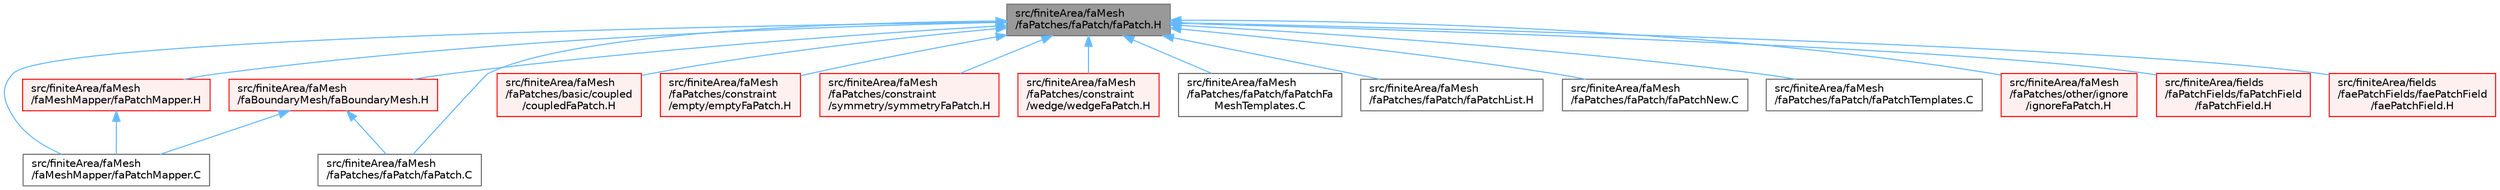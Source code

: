 digraph "src/finiteArea/faMesh/faPatches/faPatch/faPatch.H"
{
 // LATEX_PDF_SIZE
  bgcolor="transparent";
  edge [fontname=Helvetica,fontsize=10,labelfontname=Helvetica,labelfontsize=10];
  node [fontname=Helvetica,fontsize=10,shape=box,height=0.2,width=0.4];
  Node1 [id="Node000001",label="src/finiteArea/faMesh\l/faPatches/faPatch/faPatch.H",height=0.2,width=0.4,color="gray40", fillcolor="grey60", style="filled", fontcolor="black",tooltip=" "];
  Node1 -> Node2 [id="edge1_Node000001_Node000002",dir="back",color="steelblue1",style="solid",tooltip=" "];
  Node2 [id="Node000002",label="src/finiteArea/faMesh\l/faBoundaryMesh/faBoundaryMesh.H",height=0.2,width=0.4,color="red", fillcolor="#FFF0F0", style="filled",URL="$faBoundaryMesh_8H.html",tooltip=" "];
  Node2 -> Node257 [id="edge2_Node000002_Node000257",dir="back",color="steelblue1",style="solid",tooltip=" "];
  Node257 [id="Node000257",label="src/finiteArea/faMesh\l/faMeshMapper/faPatchMapper.C",height=0.2,width=0.4,color="grey40", fillcolor="white", style="filled",URL="$faPatchMapper_8C.html",tooltip=" "];
  Node2 -> Node115 [id="edge3_Node000002_Node000115",dir="back",color="steelblue1",style="solid",tooltip=" "];
  Node115 [id="Node000115",label="src/finiteArea/faMesh\l/faPatches/faPatch/faPatch.C",height=0.2,width=0.4,color="grey40", fillcolor="white", style="filled",URL="$faPatch_8C.html",tooltip=" "];
  Node1 -> Node257 [id="edge4_Node000001_Node000257",dir="back",color="steelblue1",style="solid",tooltip=" "];
  Node1 -> Node301 [id="edge5_Node000001_Node000301",dir="back",color="steelblue1",style="solid",tooltip=" "];
  Node301 [id="Node000301",label="src/finiteArea/faMesh\l/faMeshMapper/faPatchMapper.H",height=0.2,width=0.4,color="red", fillcolor="#FFF0F0", style="filled",URL="$faPatchMapper_8H.html",tooltip=" "];
  Node301 -> Node257 [id="edge6_Node000301_Node000257",dir="back",color="steelblue1",style="solid",tooltip=" "];
  Node1 -> Node303 [id="edge7_Node000001_Node000303",dir="back",color="steelblue1",style="solid",tooltip=" "];
  Node303 [id="Node000303",label="src/finiteArea/faMesh\l/faPatches/basic/coupled\l/coupledFaPatch.H",height=0.2,width=0.4,color="red", fillcolor="#FFF0F0", style="filled",URL="$coupledFaPatch_8H.html",tooltip=" "];
  Node1 -> Node330 [id="edge8_Node000001_Node000330",dir="back",color="steelblue1",style="solid",tooltip=" "];
  Node330 [id="Node000330",label="src/finiteArea/faMesh\l/faPatches/constraint\l/empty/emptyFaPatch.H",height=0.2,width=0.4,color="red", fillcolor="#FFF0F0", style="filled",URL="$emptyFaPatch_8H.html",tooltip=" "];
  Node1 -> Node340 [id="edge9_Node000001_Node000340",dir="back",color="steelblue1",style="solid",tooltip=" "];
  Node340 [id="Node000340",label="src/finiteArea/faMesh\l/faPatches/constraint\l/symmetry/symmetryFaPatch.H",height=0.2,width=0.4,color="red", fillcolor="#FFF0F0", style="filled",URL="$symmetryFaPatch_8H.html",tooltip=" "];
  Node1 -> Node346 [id="edge10_Node000001_Node000346",dir="back",color="steelblue1",style="solid",tooltip=" "];
  Node346 [id="Node000346",label="src/finiteArea/faMesh\l/faPatches/constraint\l/wedge/wedgeFaPatch.H",height=0.2,width=0.4,color="red", fillcolor="#FFF0F0", style="filled",URL="$wedgeFaPatch_8H.html",tooltip=" "];
  Node1 -> Node115 [id="edge11_Node000001_Node000115",dir="back",color="steelblue1",style="solid",tooltip=" "];
  Node1 -> Node351 [id="edge12_Node000001_Node000351",dir="back",color="steelblue1",style="solid",tooltip=" "];
  Node351 [id="Node000351",label="src/finiteArea/faMesh\l/faPatches/faPatch/faPatchFa\lMeshTemplates.C",height=0.2,width=0.4,color="grey40", fillcolor="white", style="filled",URL="$faPatchFaMeshTemplates_8C.html",tooltip=" "];
  Node1 -> Node352 [id="edge13_Node000001_Node000352",dir="back",color="steelblue1",style="solid",tooltip=" "];
  Node352 [id="Node000352",label="src/finiteArea/faMesh\l/faPatches/faPatch/faPatchList.H",height=0.2,width=0.4,color="grey40", fillcolor="white", style="filled",URL="$faPatchList_8H.html",tooltip=" "];
  Node1 -> Node353 [id="edge14_Node000001_Node000353",dir="back",color="steelblue1",style="solid",tooltip=" "];
  Node353 [id="Node000353",label="src/finiteArea/faMesh\l/faPatches/faPatch/faPatchNew.C",height=0.2,width=0.4,color="grey40", fillcolor="white", style="filled",URL="$faPatchNew_8C.html",tooltip=" "];
  Node1 -> Node354 [id="edge15_Node000001_Node000354",dir="back",color="steelblue1",style="solid",tooltip=" "];
  Node354 [id="Node000354",label="src/finiteArea/faMesh\l/faPatches/faPatch/faPatchTemplates.C",height=0.2,width=0.4,color="grey40", fillcolor="white", style="filled",URL="$faPatchTemplates_8C.html",tooltip=" "];
  Node1 -> Node355 [id="edge16_Node000001_Node000355",dir="back",color="steelblue1",style="solid",tooltip=" "];
  Node355 [id="Node000355",label="src/finiteArea/faMesh\l/faPatches/other/ignore\l/ignoreFaPatch.H",height=0.2,width=0.4,color="red", fillcolor="#FFF0F0", style="filled",URL="$ignoreFaPatch_8H.html",tooltip=" "];
  Node1 -> Node357 [id="edge17_Node000001_Node000357",dir="back",color="steelblue1",style="solid",tooltip=" "];
  Node357 [id="Node000357",label="src/finiteArea/fields\l/faPatchFields/faPatchField\l/faPatchField.H",height=0.2,width=0.4,color="red", fillcolor="#FFF0F0", style="filled",URL="$faPatchField_8H.html",tooltip=" "];
  Node1 -> Node405 [id="edge18_Node000001_Node000405",dir="back",color="steelblue1",style="solid",tooltip=" "];
  Node405 [id="Node000405",label="src/finiteArea/fields\l/faePatchFields/faePatchField\l/faePatchField.H",height=0.2,width=0.4,color="red", fillcolor="#FFF0F0", style="filled",URL="$faePatchField_8H.html",tooltip=" "];
}
